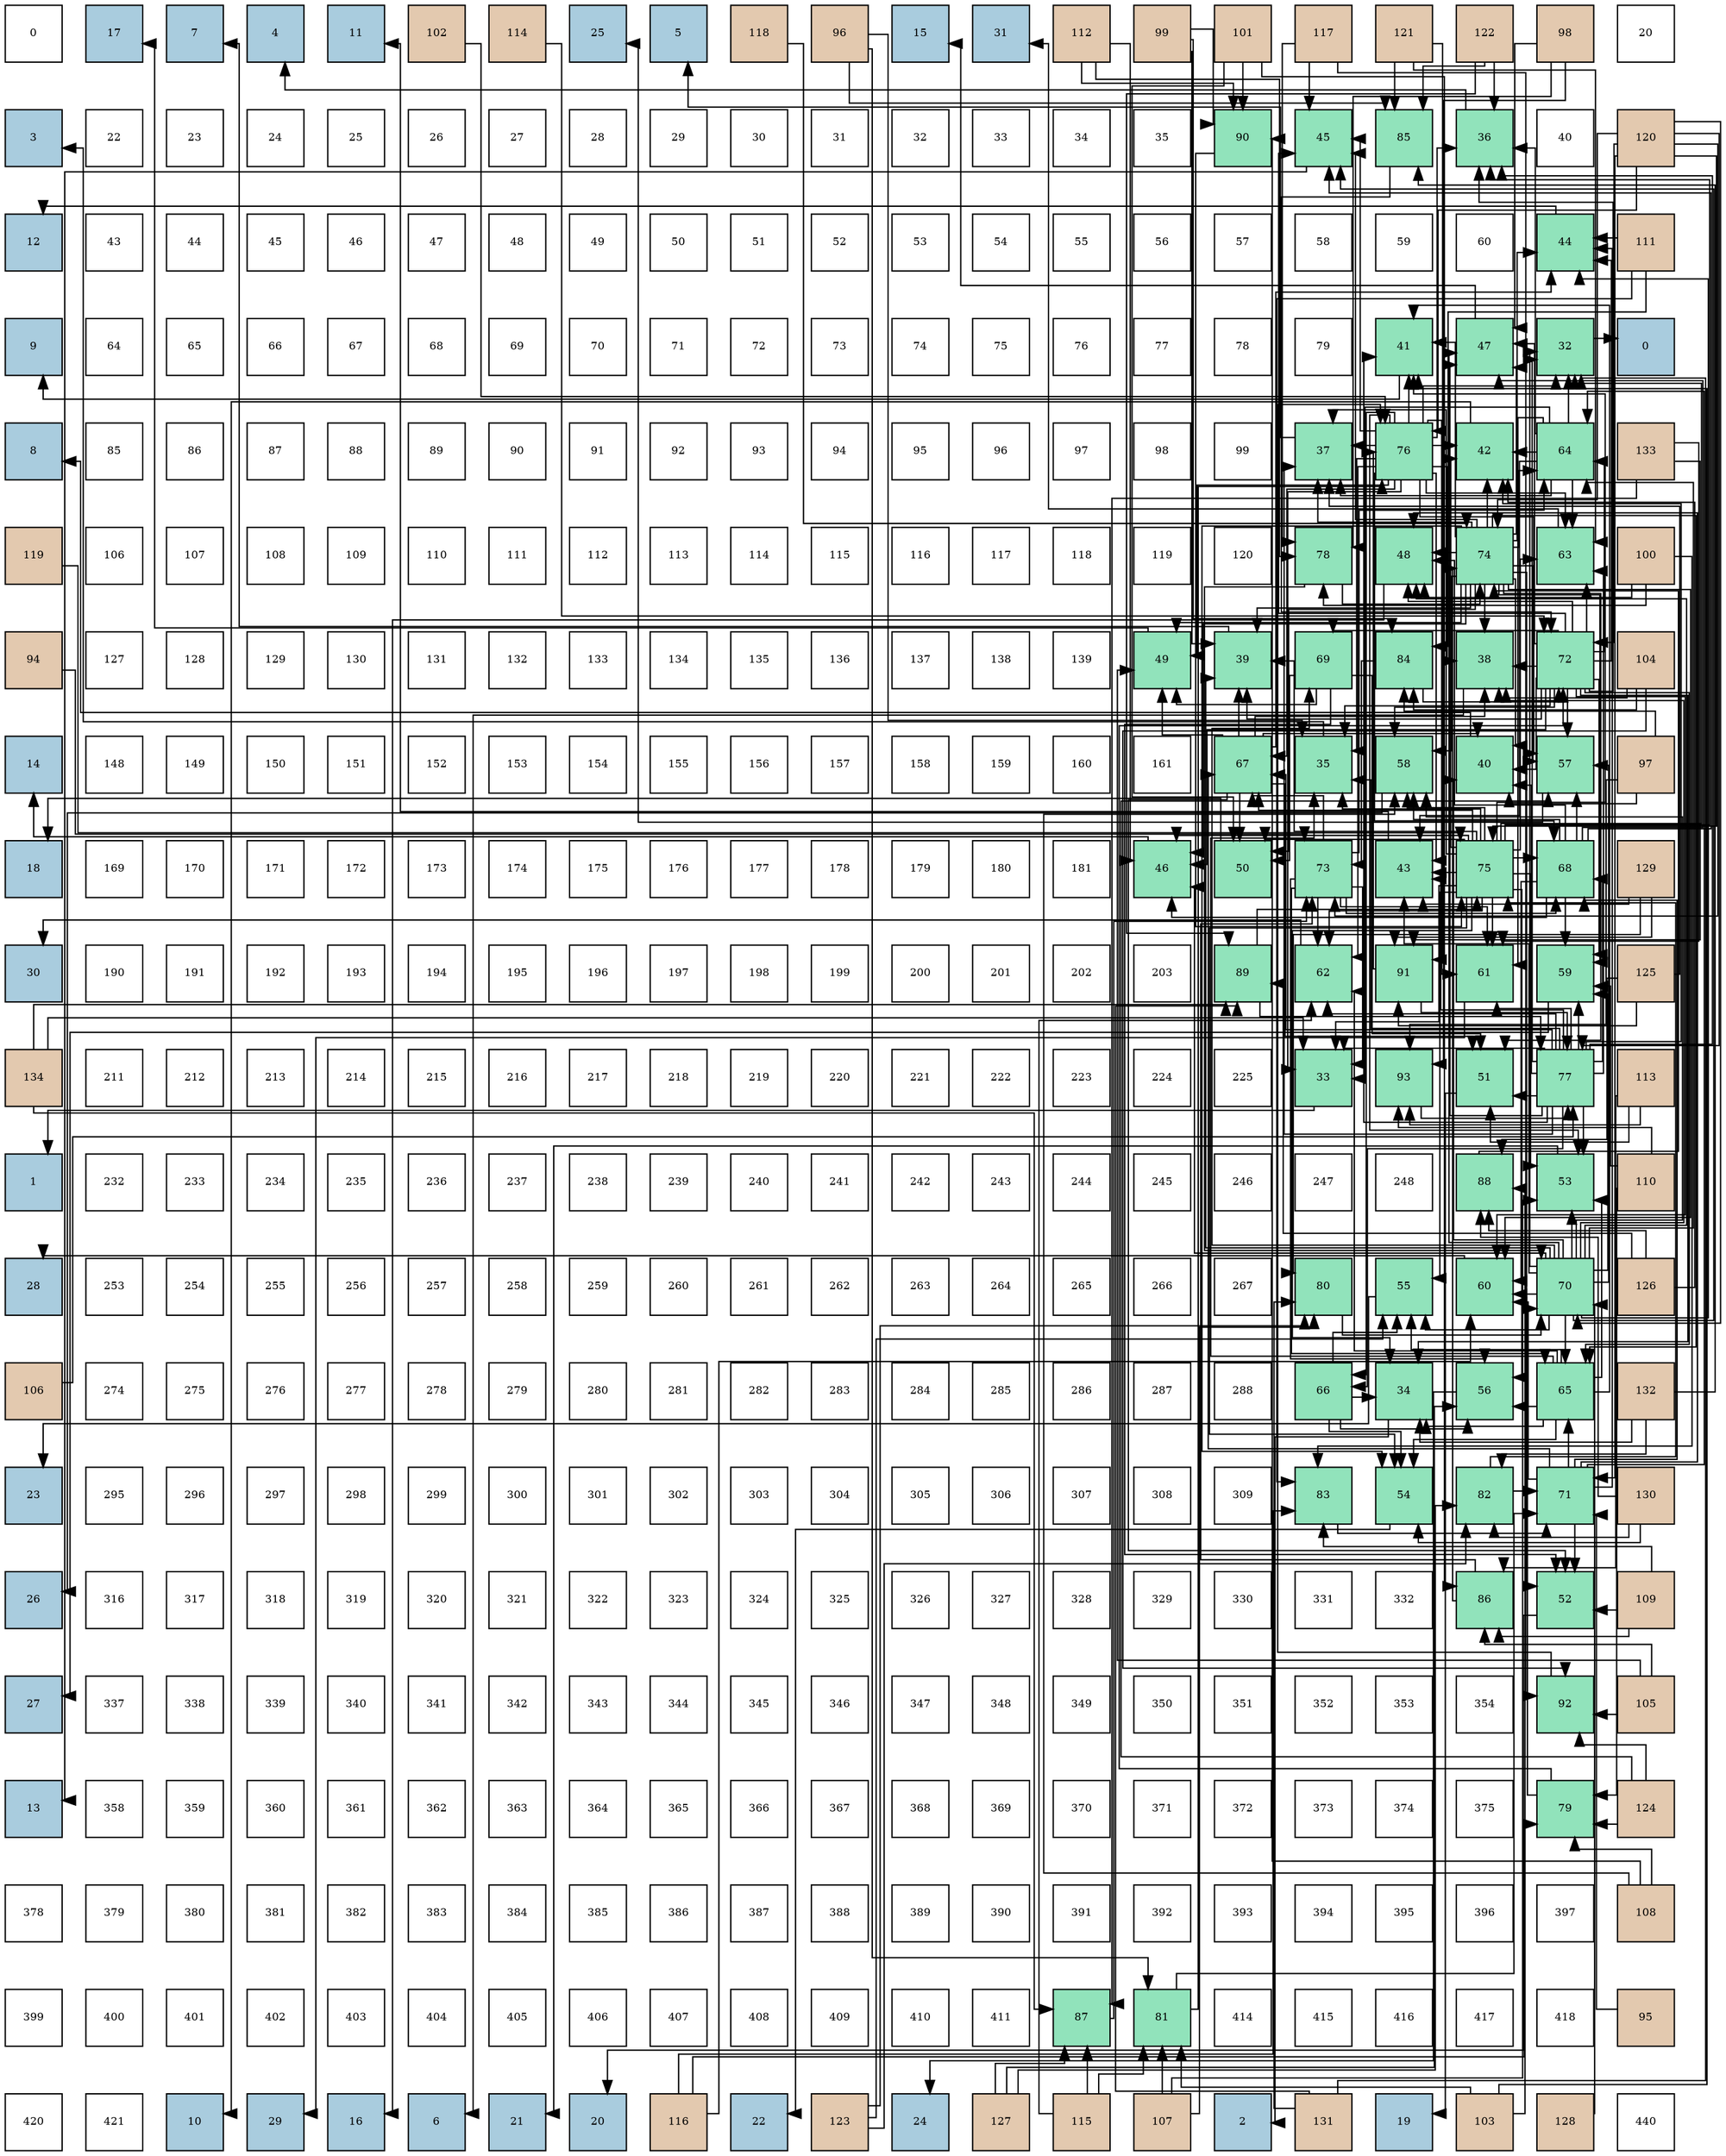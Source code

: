 digraph layout{
 rankdir=TB;
 splines=ortho;
 node [style=filled shape=square fixedsize=true width=0.6];
0[label="0", fontsize=8, fillcolor="#ffffff"];
1[label="17", fontsize=8, fillcolor="#a9ccde"];
2[label="7", fontsize=8, fillcolor="#a9ccde"];
3[label="4", fontsize=8, fillcolor="#a9ccde"];
4[label="11", fontsize=8, fillcolor="#a9ccde"];
5[label="102", fontsize=8, fillcolor="#e3c9af"];
6[label="114", fontsize=8, fillcolor="#e3c9af"];
7[label="25", fontsize=8, fillcolor="#a9ccde"];
8[label="5", fontsize=8, fillcolor="#a9ccde"];
9[label="118", fontsize=8, fillcolor="#e3c9af"];
10[label="96", fontsize=8, fillcolor="#e3c9af"];
11[label="15", fontsize=8, fillcolor="#a9ccde"];
12[label="31", fontsize=8, fillcolor="#a9ccde"];
13[label="112", fontsize=8, fillcolor="#e3c9af"];
14[label="99", fontsize=8, fillcolor="#e3c9af"];
15[label="101", fontsize=8, fillcolor="#e3c9af"];
16[label="117", fontsize=8, fillcolor="#e3c9af"];
17[label="121", fontsize=8, fillcolor="#e3c9af"];
18[label="122", fontsize=8, fillcolor="#e3c9af"];
19[label="98", fontsize=8, fillcolor="#e3c9af"];
20[label="20", fontsize=8, fillcolor="#ffffff"];
21[label="3", fontsize=8, fillcolor="#a9ccde"];
22[label="22", fontsize=8, fillcolor="#ffffff"];
23[label="23", fontsize=8, fillcolor="#ffffff"];
24[label="24", fontsize=8, fillcolor="#ffffff"];
25[label="25", fontsize=8, fillcolor="#ffffff"];
26[label="26", fontsize=8, fillcolor="#ffffff"];
27[label="27", fontsize=8, fillcolor="#ffffff"];
28[label="28", fontsize=8, fillcolor="#ffffff"];
29[label="29", fontsize=8, fillcolor="#ffffff"];
30[label="30", fontsize=8, fillcolor="#ffffff"];
31[label="31", fontsize=8, fillcolor="#ffffff"];
32[label="32", fontsize=8, fillcolor="#ffffff"];
33[label="33", fontsize=8, fillcolor="#ffffff"];
34[label="34", fontsize=8, fillcolor="#ffffff"];
35[label="35", fontsize=8, fillcolor="#ffffff"];
36[label="90", fontsize=8, fillcolor="#91e3bb"];
37[label="45", fontsize=8, fillcolor="#91e3bb"];
38[label="85", fontsize=8, fillcolor="#91e3bb"];
39[label="36", fontsize=8, fillcolor="#91e3bb"];
40[label="40", fontsize=8, fillcolor="#ffffff"];
41[label="120", fontsize=8, fillcolor="#e3c9af"];
42[label="12", fontsize=8, fillcolor="#a9ccde"];
43[label="43", fontsize=8, fillcolor="#ffffff"];
44[label="44", fontsize=8, fillcolor="#ffffff"];
45[label="45", fontsize=8, fillcolor="#ffffff"];
46[label="46", fontsize=8, fillcolor="#ffffff"];
47[label="47", fontsize=8, fillcolor="#ffffff"];
48[label="48", fontsize=8, fillcolor="#ffffff"];
49[label="49", fontsize=8, fillcolor="#ffffff"];
50[label="50", fontsize=8, fillcolor="#ffffff"];
51[label="51", fontsize=8, fillcolor="#ffffff"];
52[label="52", fontsize=8, fillcolor="#ffffff"];
53[label="53", fontsize=8, fillcolor="#ffffff"];
54[label="54", fontsize=8, fillcolor="#ffffff"];
55[label="55", fontsize=8, fillcolor="#ffffff"];
56[label="56", fontsize=8, fillcolor="#ffffff"];
57[label="57", fontsize=8, fillcolor="#ffffff"];
58[label="58", fontsize=8, fillcolor="#ffffff"];
59[label="59", fontsize=8, fillcolor="#ffffff"];
60[label="60", fontsize=8, fillcolor="#ffffff"];
61[label="44", fontsize=8, fillcolor="#91e3bb"];
62[label="111", fontsize=8, fillcolor="#e3c9af"];
63[label="9", fontsize=8, fillcolor="#a9ccde"];
64[label="64", fontsize=8, fillcolor="#ffffff"];
65[label="65", fontsize=8, fillcolor="#ffffff"];
66[label="66", fontsize=8, fillcolor="#ffffff"];
67[label="67", fontsize=8, fillcolor="#ffffff"];
68[label="68", fontsize=8, fillcolor="#ffffff"];
69[label="69", fontsize=8, fillcolor="#ffffff"];
70[label="70", fontsize=8, fillcolor="#ffffff"];
71[label="71", fontsize=8, fillcolor="#ffffff"];
72[label="72", fontsize=8, fillcolor="#ffffff"];
73[label="73", fontsize=8, fillcolor="#ffffff"];
74[label="74", fontsize=8, fillcolor="#ffffff"];
75[label="75", fontsize=8, fillcolor="#ffffff"];
76[label="76", fontsize=8, fillcolor="#ffffff"];
77[label="77", fontsize=8, fillcolor="#ffffff"];
78[label="78", fontsize=8, fillcolor="#ffffff"];
79[label="79", fontsize=8, fillcolor="#ffffff"];
80[label="41", fontsize=8, fillcolor="#91e3bb"];
81[label="47", fontsize=8, fillcolor="#91e3bb"];
82[label="32", fontsize=8, fillcolor="#91e3bb"];
83[label="0", fontsize=8, fillcolor="#a9ccde"];
84[label="8", fontsize=8, fillcolor="#a9ccde"];
85[label="85", fontsize=8, fillcolor="#ffffff"];
86[label="86", fontsize=8, fillcolor="#ffffff"];
87[label="87", fontsize=8, fillcolor="#ffffff"];
88[label="88", fontsize=8, fillcolor="#ffffff"];
89[label="89", fontsize=8, fillcolor="#ffffff"];
90[label="90", fontsize=8, fillcolor="#ffffff"];
91[label="91", fontsize=8, fillcolor="#ffffff"];
92[label="92", fontsize=8, fillcolor="#ffffff"];
93[label="93", fontsize=8, fillcolor="#ffffff"];
94[label="94", fontsize=8, fillcolor="#ffffff"];
95[label="95", fontsize=8, fillcolor="#ffffff"];
96[label="96", fontsize=8, fillcolor="#ffffff"];
97[label="97", fontsize=8, fillcolor="#ffffff"];
98[label="98", fontsize=8, fillcolor="#ffffff"];
99[label="99", fontsize=8, fillcolor="#ffffff"];
100[label="37", fontsize=8, fillcolor="#91e3bb"];
101[label="76", fontsize=8, fillcolor="#91e3bb"];
102[label="42", fontsize=8, fillcolor="#91e3bb"];
103[label="64", fontsize=8, fillcolor="#91e3bb"];
104[label="133", fontsize=8, fillcolor="#e3c9af"];
105[label="119", fontsize=8, fillcolor="#e3c9af"];
106[label="106", fontsize=8, fillcolor="#ffffff"];
107[label="107", fontsize=8, fillcolor="#ffffff"];
108[label="108", fontsize=8, fillcolor="#ffffff"];
109[label="109", fontsize=8, fillcolor="#ffffff"];
110[label="110", fontsize=8, fillcolor="#ffffff"];
111[label="111", fontsize=8, fillcolor="#ffffff"];
112[label="112", fontsize=8, fillcolor="#ffffff"];
113[label="113", fontsize=8, fillcolor="#ffffff"];
114[label="114", fontsize=8, fillcolor="#ffffff"];
115[label="115", fontsize=8, fillcolor="#ffffff"];
116[label="116", fontsize=8, fillcolor="#ffffff"];
117[label="117", fontsize=8, fillcolor="#ffffff"];
118[label="118", fontsize=8, fillcolor="#ffffff"];
119[label="119", fontsize=8, fillcolor="#ffffff"];
120[label="120", fontsize=8, fillcolor="#ffffff"];
121[label="78", fontsize=8, fillcolor="#91e3bb"];
122[label="48", fontsize=8, fillcolor="#91e3bb"];
123[label="74", fontsize=8, fillcolor="#91e3bb"];
124[label="63", fontsize=8, fillcolor="#91e3bb"];
125[label="100", fontsize=8, fillcolor="#e3c9af"];
126[label="94", fontsize=8, fillcolor="#e3c9af"];
127[label="127", fontsize=8, fillcolor="#ffffff"];
128[label="128", fontsize=8, fillcolor="#ffffff"];
129[label="129", fontsize=8, fillcolor="#ffffff"];
130[label="130", fontsize=8, fillcolor="#ffffff"];
131[label="131", fontsize=8, fillcolor="#ffffff"];
132[label="132", fontsize=8, fillcolor="#ffffff"];
133[label="133", fontsize=8, fillcolor="#ffffff"];
134[label="134", fontsize=8, fillcolor="#ffffff"];
135[label="135", fontsize=8, fillcolor="#ffffff"];
136[label="136", fontsize=8, fillcolor="#ffffff"];
137[label="137", fontsize=8, fillcolor="#ffffff"];
138[label="138", fontsize=8, fillcolor="#ffffff"];
139[label="139", fontsize=8, fillcolor="#ffffff"];
140[label="49", fontsize=8, fillcolor="#91e3bb"];
141[label="39", fontsize=8, fillcolor="#91e3bb"];
142[label="69", fontsize=8, fillcolor="#91e3bb"];
143[label="84", fontsize=8, fillcolor="#91e3bb"];
144[label="38", fontsize=8, fillcolor="#91e3bb"];
145[label="72", fontsize=8, fillcolor="#91e3bb"];
146[label="104", fontsize=8, fillcolor="#e3c9af"];
147[label="14", fontsize=8, fillcolor="#a9ccde"];
148[label="148", fontsize=8, fillcolor="#ffffff"];
149[label="149", fontsize=8, fillcolor="#ffffff"];
150[label="150", fontsize=8, fillcolor="#ffffff"];
151[label="151", fontsize=8, fillcolor="#ffffff"];
152[label="152", fontsize=8, fillcolor="#ffffff"];
153[label="153", fontsize=8, fillcolor="#ffffff"];
154[label="154", fontsize=8, fillcolor="#ffffff"];
155[label="155", fontsize=8, fillcolor="#ffffff"];
156[label="156", fontsize=8, fillcolor="#ffffff"];
157[label="157", fontsize=8, fillcolor="#ffffff"];
158[label="158", fontsize=8, fillcolor="#ffffff"];
159[label="159", fontsize=8, fillcolor="#ffffff"];
160[label="160", fontsize=8, fillcolor="#ffffff"];
161[label="161", fontsize=8, fillcolor="#ffffff"];
162[label="67", fontsize=8, fillcolor="#91e3bb"];
163[label="35", fontsize=8, fillcolor="#91e3bb"];
164[label="58", fontsize=8, fillcolor="#91e3bb"];
165[label="40", fontsize=8, fillcolor="#91e3bb"];
166[label="57", fontsize=8, fillcolor="#91e3bb"];
167[label="97", fontsize=8, fillcolor="#e3c9af"];
168[label="18", fontsize=8, fillcolor="#a9ccde"];
169[label="169", fontsize=8, fillcolor="#ffffff"];
170[label="170", fontsize=8, fillcolor="#ffffff"];
171[label="171", fontsize=8, fillcolor="#ffffff"];
172[label="172", fontsize=8, fillcolor="#ffffff"];
173[label="173", fontsize=8, fillcolor="#ffffff"];
174[label="174", fontsize=8, fillcolor="#ffffff"];
175[label="175", fontsize=8, fillcolor="#ffffff"];
176[label="176", fontsize=8, fillcolor="#ffffff"];
177[label="177", fontsize=8, fillcolor="#ffffff"];
178[label="178", fontsize=8, fillcolor="#ffffff"];
179[label="179", fontsize=8, fillcolor="#ffffff"];
180[label="180", fontsize=8, fillcolor="#ffffff"];
181[label="181", fontsize=8, fillcolor="#ffffff"];
182[label="46", fontsize=8, fillcolor="#91e3bb"];
183[label="50", fontsize=8, fillcolor="#91e3bb"];
184[label="73", fontsize=8, fillcolor="#91e3bb"];
185[label="43", fontsize=8, fillcolor="#91e3bb"];
186[label="75", fontsize=8, fillcolor="#91e3bb"];
187[label="68", fontsize=8, fillcolor="#91e3bb"];
188[label="129", fontsize=8, fillcolor="#e3c9af"];
189[label="30", fontsize=8, fillcolor="#a9ccde"];
190[label="190", fontsize=8, fillcolor="#ffffff"];
191[label="191", fontsize=8, fillcolor="#ffffff"];
192[label="192", fontsize=8, fillcolor="#ffffff"];
193[label="193", fontsize=8, fillcolor="#ffffff"];
194[label="194", fontsize=8, fillcolor="#ffffff"];
195[label="195", fontsize=8, fillcolor="#ffffff"];
196[label="196", fontsize=8, fillcolor="#ffffff"];
197[label="197", fontsize=8, fillcolor="#ffffff"];
198[label="198", fontsize=8, fillcolor="#ffffff"];
199[label="199", fontsize=8, fillcolor="#ffffff"];
200[label="200", fontsize=8, fillcolor="#ffffff"];
201[label="201", fontsize=8, fillcolor="#ffffff"];
202[label="202", fontsize=8, fillcolor="#ffffff"];
203[label="203", fontsize=8, fillcolor="#ffffff"];
204[label="89", fontsize=8, fillcolor="#91e3bb"];
205[label="62", fontsize=8, fillcolor="#91e3bb"];
206[label="91", fontsize=8, fillcolor="#91e3bb"];
207[label="61", fontsize=8, fillcolor="#91e3bb"];
208[label="59", fontsize=8, fillcolor="#91e3bb"];
209[label="125", fontsize=8, fillcolor="#e3c9af"];
210[label="134", fontsize=8, fillcolor="#e3c9af"];
211[label="211", fontsize=8, fillcolor="#ffffff"];
212[label="212", fontsize=8, fillcolor="#ffffff"];
213[label="213", fontsize=8, fillcolor="#ffffff"];
214[label="214", fontsize=8, fillcolor="#ffffff"];
215[label="215", fontsize=8, fillcolor="#ffffff"];
216[label="216", fontsize=8, fillcolor="#ffffff"];
217[label="217", fontsize=8, fillcolor="#ffffff"];
218[label="218", fontsize=8, fillcolor="#ffffff"];
219[label="219", fontsize=8, fillcolor="#ffffff"];
220[label="220", fontsize=8, fillcolor="#ffffff"];
221[label="221", fontsize=8, fillcolor="#ffffff"];
222[label="222", fontsize=8, fillcolor="#ffffff"];
223[label="223", fontsize=8, fillcolor="#ffffff"];
224[label="224", fontsize=8, fillcolor="#ffffff"];
225[label="225", fontsize=8, fillcolor="#ffffff"];
226[label="33", fontsize=8, fillcolor="#91e3bb"];
227[label="93", fontsize=8, fillcolor="#91e3bb"];
228[label="51", fontsize=8, fillcolor="#91e3bb"];
229[label="77", fontsize=8, fillcolor="#91e3bb"];
230[label="113", fontsize=8, fillcolor="#e3c9af"];
231[label="1", fontsize=8, fillcolor="#a9ccde"];
232[label="232", fontsize=8, fillcolor="#ffffff"];
233[label="233", fontsize=8, fillcolor="#ffffff"];
234[label="234", fontsize=8, fillcolor="#ffffff"];
235[label="235", fontsize=8, fillcolor="#ffffff"];
236[label="236", fontsize=8, fillcolor="#ffffff"];
237[label="237", fontsize=8, fillcolor="#ffffff"];
238[label="238", fontsize=8, fillcolor="#ffffff"];
239[label="239", fontsize=8, fillcolor="#ffffff"];
240[label="240", fontsize=8, fillcolor="#ffffff"];
241[label="241", fontsize=8, fillcolor="#ffffff"];
242[label="242", fontsize=8, fillcolor="#ffffff"];
243[label="243", fontsize=8, fillcolor="#ffffff"];
244[label="244", fontsize=8, fillcolor="#ffffff"];
245[label="245", fontsize=8, fillcolor="#ffffff"];
246[label="246", fontsize=8, fillcolor="#ffffff"];
247[label="247", fontsize=8, fillcolor="#ffffff"];
248[label="248", fontsize=8, fillcolor="#ffffff"];
249[label="88", fontsize=8, fillcolor="#91e3bb"];
250[label="53", fontsize=8, fillcolor="#91e3bb"];
251[label="110", fontsize=8, fillcolor="#e3c9af"];
252[label="28", fontsize=8, fillcolor="#a9ccde"];
253[label="253", fontsize=8, fillcolor="#ffffff"];
254[label="254", fontsize=8, fillcolor="#ffffff"];
255[label="255", fontsize=8, fillcolor="#ffffff"];
256[label="256", fontsize=8, fillcolor="#ffffff"];
257[label="257", fontsize=8, fillcolor="#ffffff"];
258[label="258", fontsize=8, fillcolor="#ffffff"];
259[label="259", fontsize=8, fillcolor="#ffffff"];
260[label="260", fontsize=8, fillcolor="#ffffff"];
261[label="261", fontsize=8, fillcolor="#ffffff"];
262[label="262", fontsize=8, fillcolor="#ffffff"];
263[label="263", fontsize=8, fillcolor="#ffffff"];
264[label="264", fontsize=8, fillcolor="#ffffff"];
265[label="265", fontsize=8, fillcolor="#ffffff"];
266[label="266", fontsize=8, fillcolor="#ffffff"];
267[label="267", fontsize=8, fillcolor="#ffffff"];
268[label="80", fontsize=8, fillcolor="#91e3bb"];
269[label="55", fontsize=8, fillcolor="#91e3bb"];
270[label="60", fontsize=8, fillcolor="#91e3bb"];
271[label="70", fontsize=8, fillcolor="#91e3bb"];
272[label="126", fontsize=8, fillcolor="#e3c9af"];
273[label="106", fontsize=8, fillcolor="#e3c9af"];
274[label="274", fontsize=8, fillcolor="#ffffff"];
275[label="275", fontsize=8, fillcolor="#ffffff"];
276[label="276", fontsize=8, fillcolor="#ffffff"];
277[label="277", fontsize=8, fillcolor="#ffffff"];
278[label="278", fontsize=8, fillcolor="#ffffff"];
279[label="279", fontsize=8, fillcolor="#ffffff"];
280[label="280", fontsize=8, fillcolor="#ffffff"];
281[label="281", fontsize=8, fillcolor="#ffffff"];
282[label="282", fontsize=8, fillcolor="#ffffff"];
283[label="283", fontsize=8, fillcolor="#ffffff"];
284[label="284", fontsize=8, fillcolor="#ffffff"];
285[label="285", fontsize=8, fillcolor="#ffffff"];
286[label="286", fontsize=8, fillcolor="#ffffff"];
287[label="287", fontsize=8, fillcolor="#ffffff"];
288[label="288", fontsize=8, fillcolor="#ffffff"];
289[label="66", fontsize=8, fillcolor="#91e3bb"];
290[label="34", fontsize=8, fillcolor="#91e3bb"];
291[label="56", fontsize=8, fillcolor="#91e3bb"];
292[label="65", fontsize=8, fillcolor="#91e3bb"];
293[label="132", fontsize=8, fillcolor="#e3c9af"];
294[label="23", fontsize=8, fillcolor="#a9ccde"];
295[label="295", fontsize=8, fillcolor="#ffffff"];
296[label="296", fontsize=8, fillcolor="#ffffff"];
297[label="297", fontsize=8, fillcolor="#ffffff"];
298[label="298", fontsize=8, fillcolor="#ffffff"];
299[label="299", fontsize=8, fillcolor="#ffffff"];
300[label="300", fontsize=8, fillcolor="#ffffff"];
301[label="301", fontsize=8, fillcolor="#ffffff"];
302[label="302", fontsize=8, fillcolor="#ffffff"];
303[label="303", fontsize=8, fillcolor="#ffffff"];
304[label="304", fontsize=8, fillcolor="#ffffff"];
305[label="305", fontsize=8, fillcolor="#ffffff"];
306[label="306", fontsize=8, fillcolor="#ffffff"];
307[label="307", fontsize=8, fillcolor="#ffffff"];
308[label="308", fontsize=8, fillcolor="#ffffff"];
309[label="309", fontsize=8, fillcolor="#ffffff"];
310[label="83", fontsize=8, fillcolor="#91e3bb"];
311[label="54", fontsize=8, fillcolor="#91e3bb"];
312[label="82", fontsize=8, fillcolor="#91e3bb"];
313[label="71", fontsize=8, fillcolor="#91e3bb"];
314[label="130", fontsize=8, fillcolor="#e3c9af"];
315[label="26", fontsize=8, fillcolor="#a9ccde"];
316[label="316", fontsize=8, fillcolor="#ffffff"];
317[label="317", fontsize=8, fillcolor="#ffffff"];
318[label="318", fontsize=8, fillcolor="#ffffff"];
319[label="319", fontsize=8, fillcolor="#ffffff"];
320[label="320", fontsize=8, fillcolor="#ffffff"];
321[label="321", fontsize=8, fillcolor="#ffffff"];
322[label="322", fontsize=8, fillcolor="#ffffff"];
323[label="323", fontsize=8, fillcolor="#ffffff"];
324[label="324", fontsize=8, fillcolor="#ffffff"];
325[label="325", fontsize=8, fillcolor="#ffffff"];
326[label="326", fontsize=8, fillcolor="#ffffff"];
327[label="327", fontsize=8, fillcolor="#ffffff"];
328[label="328", fontsize=8, fillcolor="#ffffff"];
329[label="329", fontsize=8, fillcolor="#ffffff"];
330[label="330", fontsize=8, fillcolor="#ffffff"];
331[label="331", fontsize=8, fillcolor="#ffffff"];
332[label="332", fontsize=8, fillcolor="#ffffff"];
333[label="86", fontsize=8, fillcolor="#91e3bb"];
334[label="52", fontsize=8, fillcolor="#91e3bb"];
335[label="109", fontsize=8, fillcolor="#e3c9af"];
336[label="27", fontsize=8, fillcolor="#a9ccde"];
337[label="337", fontsize=8, fillcolor="#ffffff"];
338[label="338", fontsize=8, fillcolor="#ffffff"];
339[label="339", fontsize=8, fillcolor="#ffffff"];
340[label="340", fontsize=8, fillcolor="#ffffff"];
341[label="341", fontsize=8, fillcolor="#ffffff"];
342[label="342", fontsize=8, fillcolor="#ffffff"];
343[label="343", fontsize=8, fillcolor="#ffffff"];
344[label="344", fontsize=8, fillcolor="#ffffff"];
345[label="345", fontsize=8, fillcolor="#ffffff"];
346[label="346", fontsize=8, fillcolor="#ffffff"];
347[label="347", fontsize=8, fillcolor="#ffffff"];
348[label="348", fontsize=8, fillcolor="#ffffff"];
349[label="349", fontsize=8, fillcolor="#ffffff"];
350[label="350", fontsize=8, fillcolor="#ffffff"];
351[label="351", fontsize=8, fillcolor="#ffffff"];
352[label="352", fontsize=8, fillcolor="#ffffff"];
353[label="353", fontsize=8, fillcolor="#ffffff"];
354[label="354", fontsize=8, fillcolor="#ffffff"];
355[label="92", fontsize=8, fillcolor="#91e3bb"];
356[label="105", fontsize=8, fillcolor="#e3c9af"];
357[label="13", fontsize=8, fillcolor="#a9ccde"];
358[label="358", fontsize=8, fillcolor="#ffffff"];
359[label="359", fontsize=8, fillcolor="#ffffff"];
360[label="360", fontsize=8, fillcolor="#ffffff"];
361[label="361", fontsize=8, fillcolor="#ffffff"];
362[label="362", fontsize=8, fillcolor="#ffffff"];
363[label="363", fontsize=8, fillcolor="#ffffff"];
364[label="364", fontsize=8, fillcolor="#ffffff"];
365[label="365", fontsize=8, fillcolor="#ffffff"];
366[label="366", fontsize=8, fillcolor="#ffffff"];
367[label="367", fontsize=8, fillcolor="#ffffff"];
368[label="368", fontsize=8, fillcolor="#ffffff"];
369[label="369", fontsize=8, fillcolor="#ffffff"];
370[label="370", fontsize=8, fillcolor="#ffffff"];
371[label="371", fontsize=8, fillcolor="#ffffff"];
372[label="372", fontsize=8, fillcolor="#ffffff"];
373[label="373", fontsize=8, fillcolor="#ffffff"];
374[label="374", fontsize=8, fillcolor="#ffffff"];
375[label="375", fontsize=8, fillcolor="#ffffff"];
376[label="79", fontsize=8, fillcolor="#91e3bb"];
377[label="124", fontsize=8, fillcolor="#e3c9af"];
378[label="378", fontsize=8, fillcolor="#ffffff"];
379[label="379", fontsize=8, fillcolor="#ffffff"];
380[label="380", fontsize=8, fillcolor="#ffffff"];
381[label="381", fontsize=8, fillcolor="#ffffff"];
382[label="382", fontsize=8, fillcolor="#ffffff"];
383[label="383", fontsize=8, fillcolor="#ffffff"];
384[label="384", fontsize=8, fillcolor="#ffffff"];
385[label="385", fontsize=8, fillcolor="#ffffff"];
386[label="386", fontsize=8, fillcolor="#ffffff"];
387[label="387", fontsize=8, fillcolor="#ffffff"];
388[label="388", fontsize=8, fillcolor="#ffffff"];
389[label="389", fontsize=8, fillcolor="#ffffff"];
390[label="390", fontsize=8, fillcolor="#ffffff"];
391[label="391", fontsize=8, fillcolor="#ffffff"];
392[label="392", fontsize=8, fillcolor="#ffffff"];
393[label="393", fontsize=8, fillcolor="#ffffff"];
394[label="394", fontsize=8, fillcolor="#ffffff"];
395[label="395", fontsize=8, fillcolor="#ffffff"];
396[label="396", fontsize=8, fillcolor="#ffffff"];
397[label="397", fontsize=8, fillcolor="#ffffff"];
398[label="108", fontsize=8, fillcolor="#e3c9af"];
399[label="399", fontsize=8, fillcolor="#ffffff"];
400[label="400", fontsize=8, fillcolor="#ffffff"];
401[label="401", fontsize=8, fillcolor="#ffffff"];
402[label="402", fontsize=8, fillcolor="#ffffff"];
403[label="403", fontsize=8, fillcolor="#ffffff"];
404[label="404", fontsize=8, fillcolor="#ffffff"];
405[label="405", fontsize=8, fillcolor="#ffffff"];
406[label="406", fontsize=8, fillcolor="#ffffff"];
407[label="407", fontsize=8, fillcolor="#ffffff"];
408[label="408", fontsize=8, fillcolor="#ffffff"];
409[label="409", fontsize=8, fillcolor="#ffffff"];
410[label="410", fontsize=8, fillcolor="#ffffff"];
411[label="411", fontsize=8, fillcolor="#ffffff"];
412[label="87", fontsize=8, fillcolor="#91e3bb"];
413[label="81", fontsize=8, fillcolor="#91e3bb"];
414[label="414", fontsize=8, fillcolor="#ffffff"];
415[label="415", fontsize=8, fillcolor="#ffffff"];
416[label="416", fontsize=8, fillcolor="#ffffff"];
417[label="417", fontsize=8, fillcolor="#ffffff"];
418[label="418", fontsize=8, fillcolor="#ffffff"];
419[label="95", fontsize=8, fillcolor="#e3c9af"];
420[label="420", fontsize=8, fillcolor="#ffffff"];
421[label="421", fontsize=8, fillcolor="#ffffff"];
422[label="10", fontsize=8, fillcolor="#a9ccde"];
423[label="29", fontsize=8, fillcolor="#a9ccde"];
424[label="16", fontsize=8, fillcolor="#a9ccde"];
425[label="6", fontsize=8, fillcolor="#a9ccde"];
426[label="21", fontsize=8, fillcolor="#a9ccde"];
427[label="20", fontsize=8, fillcolor="#a9ccde"];
428[label="116", fontsize=8, fillcolor="#e3c9af"];
429[label="22", fontsize=8, fillcolor="#a9ccde"];
430[label="123", fontsize=8, fillcolor="#e3c9af"];
431[label="24", fontsize=8, fillcolor="#a9ccde"];
432[label="127", fontsize=8, fillcolor="#e3c9af"];
433[label="115", fontsize=8, fillcolor="#e3c9af"];
434[label="107", fontsize=8, fillcolor="#e3c9af"];
435[label="2", fontsize=8, fillcolor="#a9ccde"];
436[label="131", fontsize=8, fillcolor="#e3c9af"];
437[label="19", fontsize=8, fillcolor="#a9ccde"];
438[label="103", fontsize=8, fillcolor="#e3c9af"];
439[label="128", fontsize=8, fillcolor="#e3c9af"];
440[label="440", fontsize=8, fillcolor="#ffffff"];
edge [constraint=false, style=vis];82 -> 83;
226 -> 231;
290 -> 435;
163 -> 21;
39 -> 3;
100 -> 8;
144 -> 425;
141 -> 2;
165 -> 84;
80 -> 63;
102 -> 422;
185 -> 4;
61 -> 42;
37 -> 357;
182 -> 147;
81 -> 11;
122 -> 424;
140 -> 1;
183 -> 168;
228 -> 437;
334 -> 427;
250 -> 426;
311 -> 429;
269 -> 294;
291 -> 431;
166 -> 7;
164 -> 315;
208 -> 336;
270 -> 252;
207 -> 423;
205 -> 189;
124 -> 12;
103 -> 82;
103 -> 226;
103 -> 39;
103 -> 100;
103 -> 102;
103 -> 185;
103 -> 207;
103 -> 124;
292 -> 290;
292 -> 163;
292 -> 80;
292 -> 250;
292 -> 311;
292 -> 269;
292 -> 291;
292 -> 205;
289 -> 290;
289 -> 311;
289 -> 269;
289 -> 291;
162 -> 144;
162 -> 141;
162 -> 165;
162 -> 61;
162 -> 140;
162 -> 183;
162 -> 228;
162 -> 334;
187 -> 37;
187 -> 182;
187 -> 81;
187 -> 122;
187 -> 166;
187 -> 164;
187 -> 208;
187 -> 270;
142 -> 140;
142 -> 183;
142 -> 228;
142 -> 334;
271 -> 82;
271 -> 144;
271 -> 141;
271 -> 165;
271 -> 185;
271 -> 61;
271 -> 37;
271 -> 182;
271 -> 81;
271 -> 122;
271 -> 250;
271 -> 269;
271 -> 166;
271 -> 164;
271 -> 208;
271 -> 270;
271 -> 103;
271 -> 292;
271 -> 142;
313 -> 61;
313 -> 122;
313 -> 334;
313 -> 270;
313 -> 103;
313 -> 292;
313 -> 162;
313 -> 187;
145 -> 290;
145 -> 163;
145 -> 39;
145 -> 144;
145 -> 141;
145 -> 165;
145 -> 61;
145 -> 37;
145 -> 182;
145 -> 81;
145 -> 122;
145 -> 166;
145 -> 164;
145 -> 208;
145 -> 270;
145 -> 124;
145 -> 103;
145 -> 292;
145 -> 142;
184 -> 226;
184 -> 291;
184 -> 207;
184 -> 205;
184 -> 103;
184 -> 292;
184 -> 162;
184 -> 187;
123 -> 100;
123 -> 144;
123 -> 141;
123 -> 165;
123 -> 80;
123 -> 102;
123 -> 61;
123 -> 37;
123 -> 182;
123 -> 81;
123 -> 122;
123 -> 140;
123 -> 183;
123 -> 228;
123 -> 334;
123 -> 311;
123 -> 166;
123 -> 164;
123 -> 208;
123 -> 270;
123 -> 103;
123 -> 292;
186 -> 82;
186 -> 226;
186 -> 290;
186 -> 163;
186 -> 39;
186 -> 100;
186 -> 141;
186 -> 80;
186 -> 102;
186 -> 185;
186 -> 182;
186 -> 183;
186 -> 250;
186 -> 311;
186 -> 269;
186 -> 291;
186 -> 164;
186 -> 207;
186 -> 205;
186 -> 124;
186 -> 162;
186 -> 187;
101 -> 82;
101 -> 226;
101 -> 163;
101 -> 39;
101 -> 100;
101 -> 144;
101 -> 80;
101 -> 102;
101 -> 185;
101 -> 37;
101 -> 140;
101 -> 250;
101 -> 166;
101 -> 207;
101 -> 205;
101 -> 124;
101 -> 289;
101 -> 162;
101 -> 187;
229 -> 82;
229 -> 226;
229 -> 163;
229 -> 39;
229 -> 100;
229 -> 165;
229 -> 80;
229 -> 102;
229 -> 185;
229 -> 81;
229 -> 228;
229 -> 250;
229 -> 208;
229 -> 207;
229 -> 205;
229 -> 124;
229 -> 289;
229 -> 162;
229 -> 187;
121 -> 271;
121 -> 123;
376 -> 271;
376 -> 145;
268 -> 271;
413 -> 313;
413 -> 101;
312 -> 313;
312 -> 186;
310 -> 313;
143 -> 145;
143 -> 184;
38 -> 145;
333 -> 184;
333 -> 123;
412 -> 184;
249 -> 123;
204 -> 186;
204 -> 229;
36 -> 186;
206 -> 101;
206 -> 229;
355 -> 101;
227 -> 229;
126 -> 184;
419 -> 313;
10 -> 163;
10 -> 413;
10 -> 38;
167 -> 165;
167 -> 143;
167 -> 227;
19 -> 81;
19 -> 121;
19 -> 227;
14 -> 141;
14 -> 143;
14 -> 36;
125 -> 122;
125 -> 121;
125 -> 310;
15 -> 183;
15 -> 333;
15 -> 36;
5 -> 101;
438 -> 80;
438 -> 413;
438 -> 249;
146 -> 144;
146 -> 143;
146 -> 355;
356 -> 140;
356 -> 333;
356 -> 355;
273 -> 229;
434 -> 250;
434 -> 268;
434 -> 413;
398 -> 164;
398 -> 376;
398 -> 36;
335 -> 334;
335 -> 310;
335 -> 333;
251 -> 208;
251 -> 376;
251 -> 227;
62 -> 61;
62 -> 310;
62 -> 143;
13 -> 182;
13 -> 121;
13 -> 36;
230 -> 228;
230 -> 333;
230 -> 227;
6 -> 145;
433 -> 205;
433 -> 413;
433 -> 412;
428 -> 270;
428 -> 376;
428 -> 310;
16 -> 37;
16 -> 121;
16 -> 355;
9 -> 123;
105 -> 186;
41 -> 271;
41 -> 313;
41 -> 145;
41 -> 184;
41 -> 123;
41 -> 186;
41 -> 101;
41 -> 229;
17 -> 124;
17 -> 38;
17 -> 206;
18 -> 39;
18 -> 38;
18 -> 204;
430 -> 269;
430 -> 268;
430 -> 312;
377 -> 166;
377 -> 376;
377 -> 355;
209 -> 100;
209 -> 249;
209 -> 206;
272 -> 102;
272 -> 249;
272 -> 204;
432 -> 291;
432 -> 312;
432 -> 412;
439 -> 271;
188 -> 185;
188 -> 268;
188 -> 206;
314 -> 311;
314 -> 312;
314 -> 249;
436 -> 82;
436 -> 268;
436 -> 204;
293 -> 290;
293 -> 312;
293 -> 38;
104 -> 207;
104 -> 412;
104 -> 206;
210 -> 226;
210 -> 412;
210 -> 204;
edge [constraint=true, style=invis];
0 -> 21 -> 42 -> 63 -> 84 -> 105 -> 126 -> 147 -> 168 -> 189 -> 210 -> 231 -> 252 -> 273 -> 294 -> 315 -> 336 -> 357 -> 378 -> 399 -> 420;
1 -> 22 -> 43 -> 64 -> 85 -> 106 -> 127 -> 148 -> 169 -> 190 -> 211 -> 232 -> 253 -> 274 -> 295 -> 316 -> 337 -> 358 -> 379 -> 400 -> 421;
2 -> 23 -> 44 -> 65 -> 86 -> 107 -> 128 -> 149 -> 170 -> 191 -> 212 -> 233 -> 254 -> 275 -> 296 -> 317 -> 338 -> 359 -> 380 -> 401 -> 422;
3 -> 24 -> 45 -> 66 -> 87 -> 108 -> 129 -> 150 -> 171 -> 192 -> 213 -> 234 -> 255 -> 276 -> 297 -> 318 -> 339 -> 360 -> 381 -> 402 -> 423;
4 -> 25 -> 46 -> 67 -> 88 -> 109 -> 130 -> 151 -> 172 -> 193 -> 214 -> 235 -> 256 -> 277 -> 298 -> 319 -> 340 -> 361 -> 382 -> 403 -> 424;
5 -> 26 -> 47 -> 68 -> 89 -> 110 -> 131 -> 152 -> 173 -> 194 -> 215 -> 236 -> 257 -> 278 -> 299 -> 320 -> 341 -> 362 -> 383 -> 404 -> 425;
6 -> 27 -> 48 -> 69 -> 90 -> 111 -> 132 -> 153 -> 174 -> 195 -> 216 -> 237 -> 258 -> 279 -> 300 -> 321 -> 342 -> 363 -> 384 -> 405 -> 426;
7 -> 28 -> 49 -> 70 -> 91 -> 112 -> 133 -> 154 -> 175 -> 196 -> 217 -> 238 -> 259 -> 280 -> 301 -> 322 -> 343 -> 364 -> 385 -> 406 -> 427;
8 -> 29 -> 50 -> 71 -> 92 -> 113 -> 134 -> 155 -> 176 -> 197 -> 218 -> 239 -> 260 -> 281 -> 302 -> 323 -> 344 -> 365 -> 386 -> 407 -> 428;
9 -> 30 -> 51 -> 72 -> 93 -> 114 -> 135 -> 156 -> 177 -> 198 -> 219 -> 240 -> 261 -> 282 -> 303 -> 324 -> 345 -> 366 -> 387 -> 408 -> 429;
10 -> 31 -> 52 -> 73 -> 94 -> 115 -> 136 -> 157 -> 178 -> 199 -> 220 -> 241 -> 262 -> 283 -> 304 -> 325 -> 346 -> 367 -> 388 -> 409 -> 430;
11 -> 32 -> 53 -> 74 -> 95 -> 116 -> 137 -> 158 -> 179 -> 200 -> 221 -> 242 -> 263 -> 284 -> 305 -> 326 -> 347 -> 368 -> 389 -> 410 -> 431;
12 -> 33 -> 54 -> 75 -> 96 -> 117 -> 138 -> 159 -> 180 -> 201 -> 222 -> 243 -> 264 -> 285 -> 306 -> 327 -> 348 -> 369 -> 390 -> 411 -> 432;
13 -> 34 -> 55 -> 76 -> 97 -> 118 -> 139 -> 160 -> 181 -> 202 -> 223 -> 244 -> 265 -> 286 -> 307 -> 328 -> 349 -> 370 -> 391 -> 412 -> 433;
14 -> 35 -> 56 -> 77 -> 98 -> 119 -> 140 -> 161 -> 182 -> 203 -> 224 -> 245 -> 266 -> 287 -> 308 -> 329 -> 350 -> 371 -> 392 -> 413 -> 434;
15 -> 36 -> 57 -> 78 -> 99 -> 120 -> 141 -> 162 -> 183 -> 204 -> 225 -> 246 -> 267 -> 288 -> 309 -> 330 -> 351 -> 372 -> 393 -> 414 -> 435;
16 -> 37 -> 58 -> 79 -> 100 -> 121 -> 142 -> 163 -> 184 -> 205 -> 226 -> 247 -> 268 -> 289 -> 310 -> 331 -> 352 -> 373 -> 394 -> 415 -> 436;
17 -> 38 -> 59 -> 80 -> 101 -> 122 -> 143 -> 164 -> 185 -> 206 -> 227 -> 248 -> 269 -> 290 -> 311 -> 332 -> 353 -> 374 -> 395 -> 416 -> 437;
18 -> 39 -> 60 -> 81 -> 102 -> 123 -> 144 -> 165 -> 186 -> 207 -> 228 -> 249 -> 270 -> 291 -> 312 -> 333 -> 354 -> 375 -> 396 -> 417 -> 438;
19 -> 40 -> 61 -> 82 -> 103 -> 124 -> 145 -> 166 -> 187 -> 208 -> 229 -> 250 -> 271 -> 292 -> 313 -> 334 -> 355 -> 376 -> 397 -> 418 -> 439;
20 -> 41 -> 62 -> 83 -> 104 -> 125 -> 146 -> 167 -> 188 -> 209 -> 230 -> 251 -> 272 -> 293 -> 314 -> 335 -> 356 -> 377 -> 398 -> 419 -> 440;
rank = same {0 -> 1 -> 2 -> 3 -> 4 -> 5 -> 6 -> 7 -> 8 -> 9 -> 10 -> 11 -> 12 -> 13 -> 14 -> 15 -> 16 -> 17 -> 18 -> 19 -> 20};
rank = same {21 -> 22 -> 23 -> 24 -> 25 -> 26 -> 27 -> 28 -> 29 -> 30 -> 31 -> 32 -> 33 -> 34 -> 35 -> 36 -> 37 -> 38 -> 39 -> 40 -> 41};
rank = same {42 -> 43 -> 44 -> 45 -> 46 -> 47 -> 48 -> 49 -> 50 -> 51 -> 52 -> 53 -> 54 -> 55 -> 56 -> 57 -> 58 -> 59 -> 60 -> 61 -> 62};
rank = same {63 -> 64 -> 65 -> 66 -> 67 -> 68 -> 69 -> 70 -> 71 -> 72 -> 73 -> 74 -> 75 -> 76 -> 77 -> 78 -> 79 -> 80 -> 81 -> 82 -> 83};
rank = same {84 -> 85 -> 86 -> 87 -> 88 -> 89 -> 90 -> 91 -> 92 -> 93 -> 94 -> 95 -> 96 -> 97 -> 98 -> 99 -> 100 -> 101 -> 102 -> 103 -> 104};
rank = same {105 -> 106 -> 107 -> 108 -> 109 -> 110 -> 111 -> 112 -> 113 -> 114 -> 115 -> 116 -> 117 -> 118 -> 119 -> 120 -> 121 -> 122 -> 123 -> 124 -> 125};
rank = same {126 -> 127 -> 128 -> 129 -> 130 -> 131 -> 132 -> 133 -> 134 -> 135 -> 136 -> 137 -> 138 -> 139 -> 140 -> 141 -> 142 -> 143 -> 144 -> 145 -> 146};
rank = same {147 -> 148 -> 149 -> 150 -> 151 -> 152 -> 153 -> 154 -> 155 -> 156 -> 157 -> 158 -> 159 -> 160 -> 161 -> 162 -> 163 -> 164 -> 165 -> 166 -> 167};
rank = same {168 -> 169 -> 170 -> 171 -> 172 -> 173 -> 174 -> 175 -> 176 -> 177 -> 178 -> 179 -> 180 -> 181 -> 182 -> 183 -> 184 -> 185 -> 186 -> 187 -> 188};
rank = same {189 -> 190 -> 191 -> 192 -> 193 -> 194 -> 195 -> 196 -> 197 -> 198 -> 199 -> 200 -> 201 -> 202 -> 203 -> 204 -> 205 -> 206 -> 207 -> 208 -> 209};
rank = same {210 -> 211 -> 212 -> 213 -> 214 -> 215 -> 216 -> 217 -> 218 -> 219 -> 220 -> 221 -> 222 -> 223 -> 224 -> 225 -> 226 -> 227 -> 228 -> 229 -> 230};
rank = same {231 -> 232 -> 233 -> 234 -> 235 -> 236 -> 237 -> 238 -> 239 -> 240 -> 241 -> 242 -> 243 -> 244 -> 245 -> 246 -> 247 -> 248 -> 249 -> 250 -> 251};
rank = same {252 -> 253 -> 254 -> 255 -> 256 -> 257 -> 258 -> 259 -> 260 -> 261 -> 262 -> 263 -> 264 -> 265 -> 266 -> 267 -> 268 -> 269 -> 270 -> 271 -> 272};
rank = same {273 -> 274 -> 275 -> 276 -> 277 -> 278 -> 279 -> 280 -> 281 -> 282 -> 283 -> 284 -> 285 -> 286 -> 287 -> 288 -> 289 -> 290 -> 291 -> 292 -> 293};
rank = same {294 -> 295 -> 296 -> 297 -> 298 -> 299 -> 300 -> 301 -> 302 -> 303 -> 304 -> 305 -> 306 -> 307 -> 308 -> 309 -> 310 -> 311 -> 312 -> 313 -> 314};
rank = same {315 -> 316 -> 317 -> 318 -> 319 -> 320 -> 321 -> 322 -> 323 -> 324 -> 325 -> 326 -> 327 -> 328 -> 329 -> 330 -> 331 -> 332 -> 333 -> 334 -> 335};
rank = same {336 -> 337 -> 338 -> 339 -> 340 -> 341 -> 342 -> 343 -> 344 -> 345 -> 346 -> 347 -> 348 -> 349 -> 350 -> 351 -> 352 -> 353 -> 354 -> 355 -> 356};
rank = same {357 -> 358 -> 359 -> 360 -> 361 -> 362 -> 363 -> 364 -> 365 -> 366 -> 367 -> 368 -> 369 -> 370 -> 371 -> 372 -> 373 -> 374 -> 375 -> 376 -> 377};
rank = same {378 -> 379 -> 380 -> 381 -> 382 -> 383 -> 384 -> 385 -> 386 -> 387 -> 388 -> 389 -> 390 -> 391 -> 392 -> 393 -> 394 -> 395 -> 396 -> 397 -> 398};
rank = same {399 -> 400 -> 401 -> 402 -> 403 -> 404 -> 405 -> 406 -> 407 -> 408 -> 409 -> 410 -> 411 -> 412 -> 413 -> 414 -> 415 -> 416 -> 417 -> 418 -> 419};
rank = same {420 -> 421 -> 422 -> 423 -> 424 -> 425 -> 426 -> 427 -> 428 -> 429 -> 430 -> 431 -> 432 -> 433 -> 434 -> 435 -> 436 -> 437 -> 438 -> 439 -> 440};
}